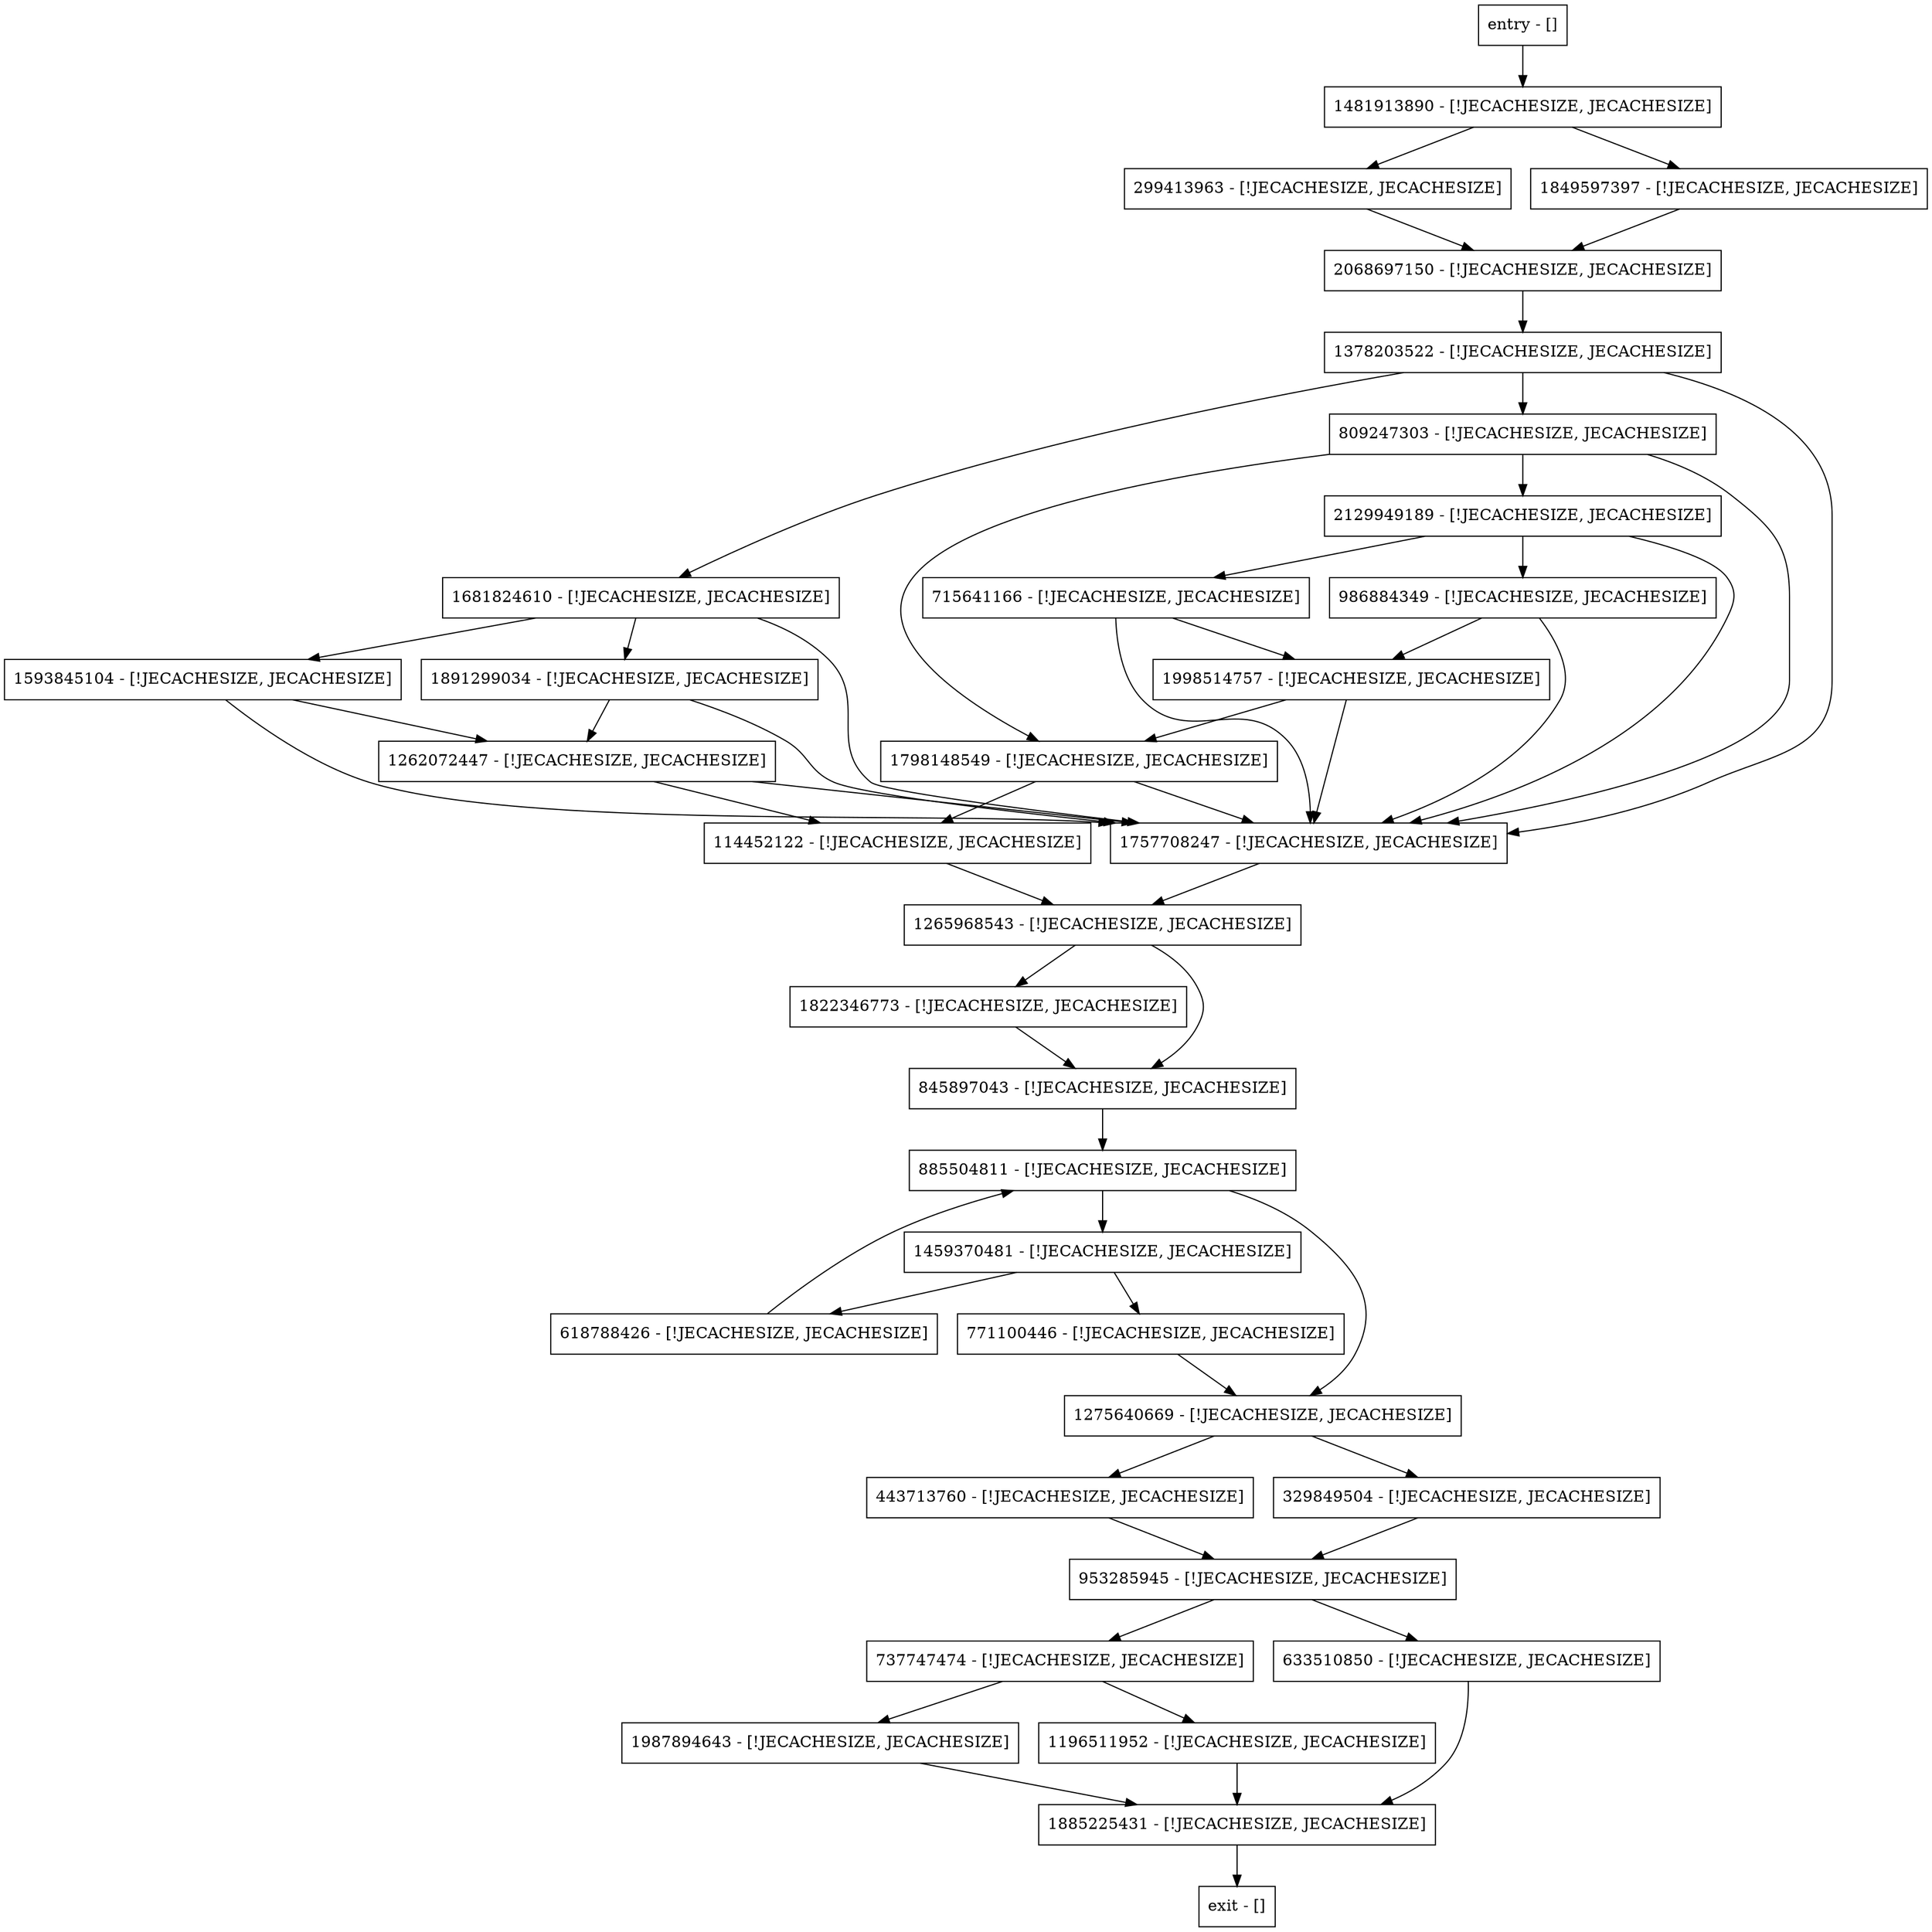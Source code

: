 digraph <clinit> {
node [shape=record];
1681824610 [label="1681824610 - [!JECACHESIZE, JECACHESIZE]"];
1262072447 [label="1262072447 - [!JECACHESIZE, JECACHESIZE]"];
771100446 [label="771100446 - [!JECACHESIZE, JECACHESIZE]"];
1196511952 [label="1196511952 - [!JECACHESIZE, JECACHESIZE]"];
443713760 [label="443713760 - [!JECACHESIZE, JECACHESIZE]"];
1998514757 [label="1998514757 - [!JECACHESIZE, JECACHESIZE]"];
2129949189 [label="2129949189 - [!JECACHESIZE, JECACHESIZE]"];
618788426 [label="618788426 - [!JECACHESIZE, JECACHESIZE]"];
1822346773 [label="1822346773 - [!JECACHESIZE, JECACHESIZE]"];
1459370481 [label="1459370481 - [!JECACHESIZE, JECACHESIZE]"];
2068697150 [label="2068697150 - [!JECACHESIZE, JECACHESIZE]"];
1265968543 [label="1265968543 - [!JECACHESIZE, JECACHESIZE]"];
1275640669 [label="1275640669 - [!JECACHESIZE, JECACHESIZE]"];
1378203522 [label="1378203522 - [!JECACHESIZE, JECACHESIZE]"];
809247303 [label="809247303 - [!JECACHESIZE, JECACHESIZE]"];
114452122 [label="114452122 - [!JECACHESIZE, JECACHESIZE]"];
1593845104 [label="1593845104 - [!JECACHESIZE, JECACHESIZE]"];
737747474 [label="737747474 - [!JECACHESIZE, JECACHESIZE]"];
885504811 [label="885504811 - [!JECACHESIZE, JECACHESIZE]"];
1481913890 [label="1481913890 - [!JECACHESIZE, JECACHESIZE]"];
1987894643 [label="1987894643 - [!JECACHESIZE, JECACHESIZE]"];
715641166 [label="715641166 - [!JECACHESIZE, JECACHESIZE]"];
1757708247 [label="1757708247 - [!JECACHESIZE, JECACHESIZE]"];
986884349 [label="986884349 - [!JECACHESIZE, JECACHESIZE]"];
329849504 [label="329849504 - [!JECACHESIZE, JECACHESIZE]"];
entry [label="entry - []"];
exit [label="exit - []"];
1891299034 [label="1891299034 - [!JECACHESIZE, JECACHESIZE]"];
633510850 [label="633510850 - [!JECACHESIZE, JECACHESIZE]"];
299413963 [label="299413963 - [!JECACHESIZE, JECACHESIZE]"];
953285945 [label="953285945 - [!JECACHESIZE, JECACHESIZE]"];
1798148549 [label="1798148549 - [!JECACHESIZE, JECACHESIZE]"];
845897043 [label="845897043 - [!JECACHESIZE, JECACHESIZE]"];
1849597397 [label="1849597397 - [!JECACHESIZE, JECACHESIZE]"];
1885225431 [label="1885225431 - [!JECACHESIZE, JECACHESIZE]"];
entry;
exit;
1681824610 -> 1891299034;
1681824610 -> 1593845104;
1681824610 -> 1757708247;
1262072447 -> 114452122;
1262072447 -> 1757708247;
771100446 -> 1275640669;
1196511952 -> 1885225431;
443713760 -> 953285945;
1998514757 -> 1798148549;
1998514757 -> 1757708247;
2129949189 -> 986884349;
2129949189 -> 715641166;
2129949189 -> 1757708247;
618788426 -> 885504811;
1822346773 -> 845897043;
1459370481 -> 618788426;
1459370481 -> 771100446;
2068697150 -> 1378203522;
1265968543 -> 1822346773;
1265968543 -> 845897043;
1275640669 -> 329849504;
1275640669 -> 443713760;
1378203522 -> 1681824610;
1378203522 -> 809247303;
1378203522 -> 1757708247;
809247303 -> 2129949189;
809247303 -> 1798148549;
809247303 -> 1757708247;
114452122 -> 1265968543;
1593845104 -> 1262072447;
1593845104 -> 1757708247;
737747474 -> 1987894643;
737747474 -> 1196511952;
885504811 -> 1459370481;
885504811 -> 1275640669;
1481913890 -> 299413963;
1481913890 -> 1849597397;
1987894643 -> 1885225431;
715641166 -> 1757708247;
715641166 -> 1998514757;
1757708247 -> 1265968543;
986884349 -> 1757708247;
986884349 -> 1998514757;
329849504 -> 953285945;
entry -> 1481913890;
1891299034 -> 1262072447;
1891299034 -> 1757708247;
633510850 -> 1885225431;
299413963 -> 2068697150;
953285945 -> 737747474;
953285945 -> 633510850;
1798148549 -> 114452122;
1798148549 -> 1757708247;
845897043 -> 885504811;
1849597397 -> 2068697150;
1885225431 -> exit;
}
